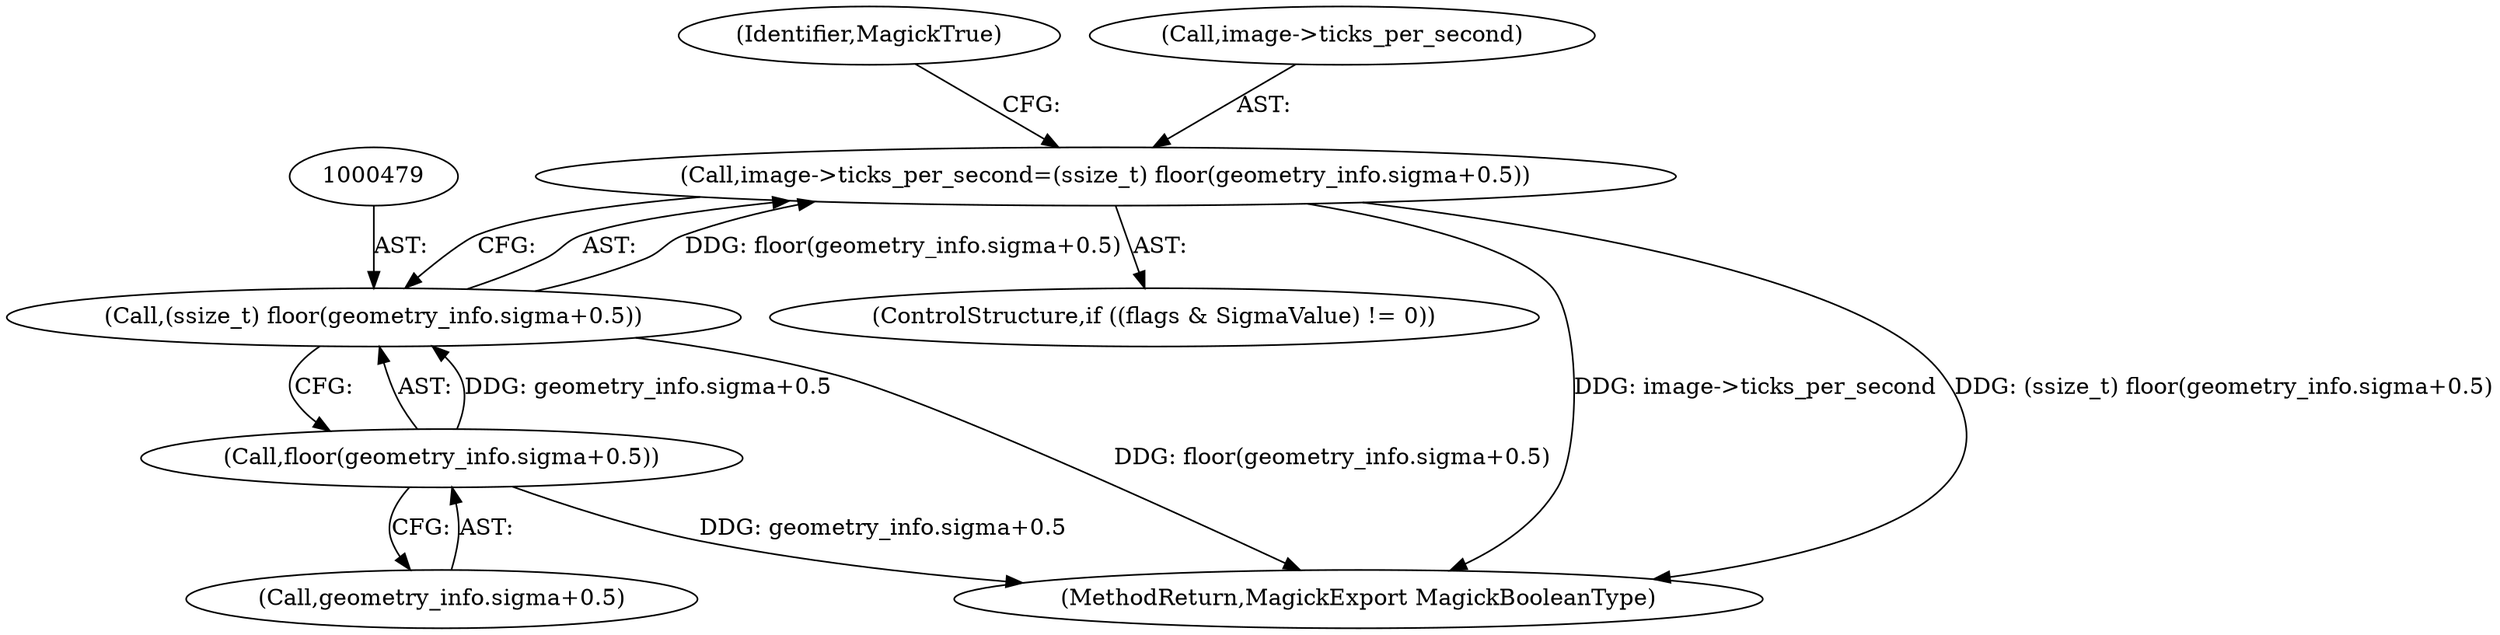digraph "0_ImageMagick_b61d35eaccc0a7ddeff8a1c3abfcd0a43ccf210b@pointer" {
"1000474" [label="(Call,image->ticks_per_second=(ssize_t) floor(geometry_info.sigma+0.5))"];
"1000478" [label="(Call,(ssize_t) floor(geometry_info.sigma+0.5))"];
"1000480" [label="(Call,floor(geometry_info.sigma+0.5))"];
"1000468" [label="(ControlStructure,if ((flags & SigmaValue) != 0))"];
"1000487" [label="(Identifier,MagickTrue)"];
"1001257" [label="(MethodReturn,MagickExport MagickBooleanType)"];
"1000478" [label="(Call,(ssize_t) floor(geometry_info.sigma+0.5))"];
"1000474" [label="(Call,image->ticks_per_second=(ssize_t) floor(geometry_info.sigma+0.5))"];
"1000481" [label="(Call,geometry_info.sigma+0.5)"];
"1000480" [label="(Call,floor(geometry_info.sigma+0.5))"];
"1000475" [label="(Call,image->ticks_per_second)"];
"1000474" -> "1000468"  [label="AST: "];
"1000474" -> "1000478"  [label="CFG: "];
"1000475" -> "1000474"  [label="AST: "];
"1000478" -> "1000474"  [label="AST: "];
"1000487" -> "1000474"  [label="CFG: "];
"1000474" -> "1001257"  [label="DDG: image->ticks_per_second"];
"1000474" -> "1001257"  [label="DDG: (ssize_t) floor(geometry_info.sigma+0.5)"];
"1000478" -> "1000474"  [label="DDG: floor(geometry_info.sigma+0.5)"];
"1000478" -> "1000480"  [label="CFG: "];
"1000479" -> "1000478"  [label="AST: "];
"1000480" -> "1000478"  [label="AST: "];
"1000478" -> "1001257"  [label="DDG: floor(geometry_info.sigma+0.5)"];
"1000480" -> "1000478"  [label="DDG: geometry_info.sigma+0.5"];
"1000480" -> "1000481"  [label="CFG: "];
"1000481" -> "1000480"  [label="AST: "];
"1000480" -> "1001257"  [label="DDG: geometry_info.sigma+0.5"];
}
